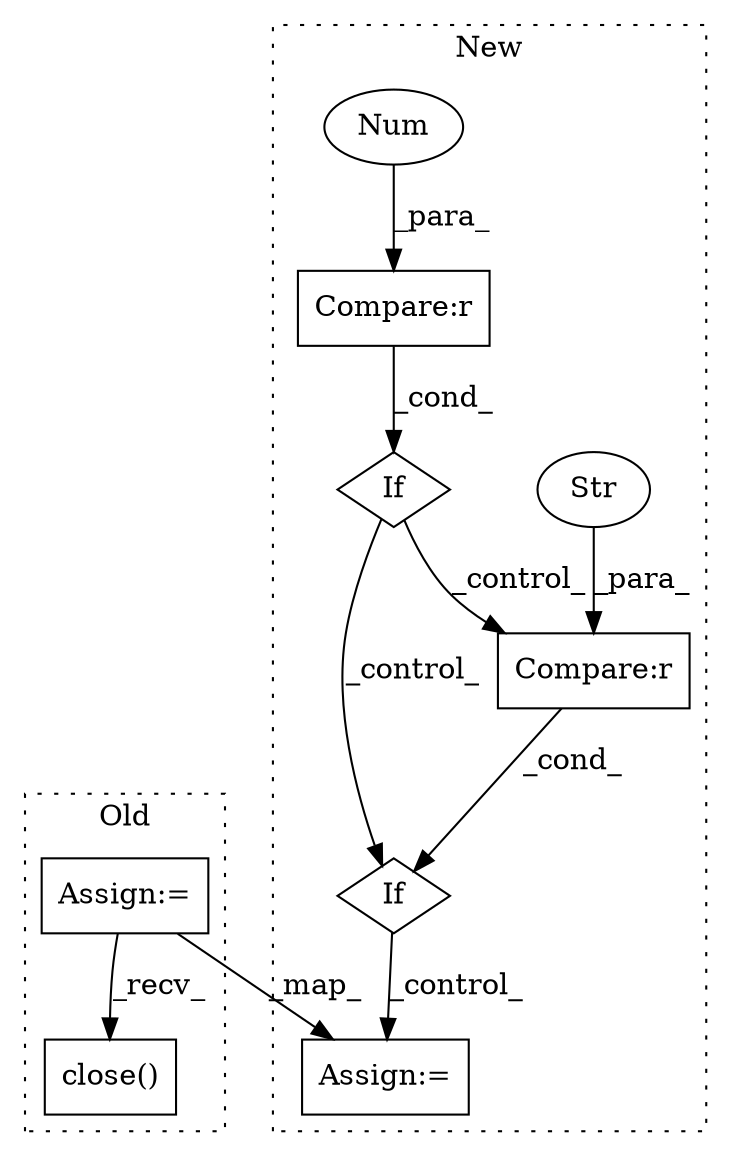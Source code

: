 digraph G {
subgraph cluster0 {
1 [label="close()" a="75" s="8641" l="14" shape="box"];
6 [label="Assign:=" a="68" s="1313" l="3" shape="box"];
label = "Old";
style="dotted";
}
subgraph cluster1 {
2 [label="If" a="96" s="1362" l="3" shape="diamond"];
3 [label="Compare:r" a="40" s="1365" l="21" shape="box"];
4 [label="Str" a="66" s="1379" l="7" shape="ellipse"];
5 [label="Assign:=" a="68" s="1406" l="3" shape="box"];
7 [label="If" a="96" s="1275" l="3" shape="diamond"];
8 [label="Compare:r" a="40" s="1278" l="20" shape="box"];
9 [label="Num" a="76" s="1297" l="1" shape="ellipse"];
label = "New";
style="dotted";
}
2 -> 5 [label="_control_"];
3 -> 2 [label="_cond_"];
4 -> 3 [label="_para_"];
6 -> 5 [label="_map_"];
6 -> 1 [label="_recv_"];
7 -> 3 [label="_control_"];
7 -> 2 [label="_control_"];
8 -> 7 [label="_cond_"];
9 -> 8 [label="_para_"];
}